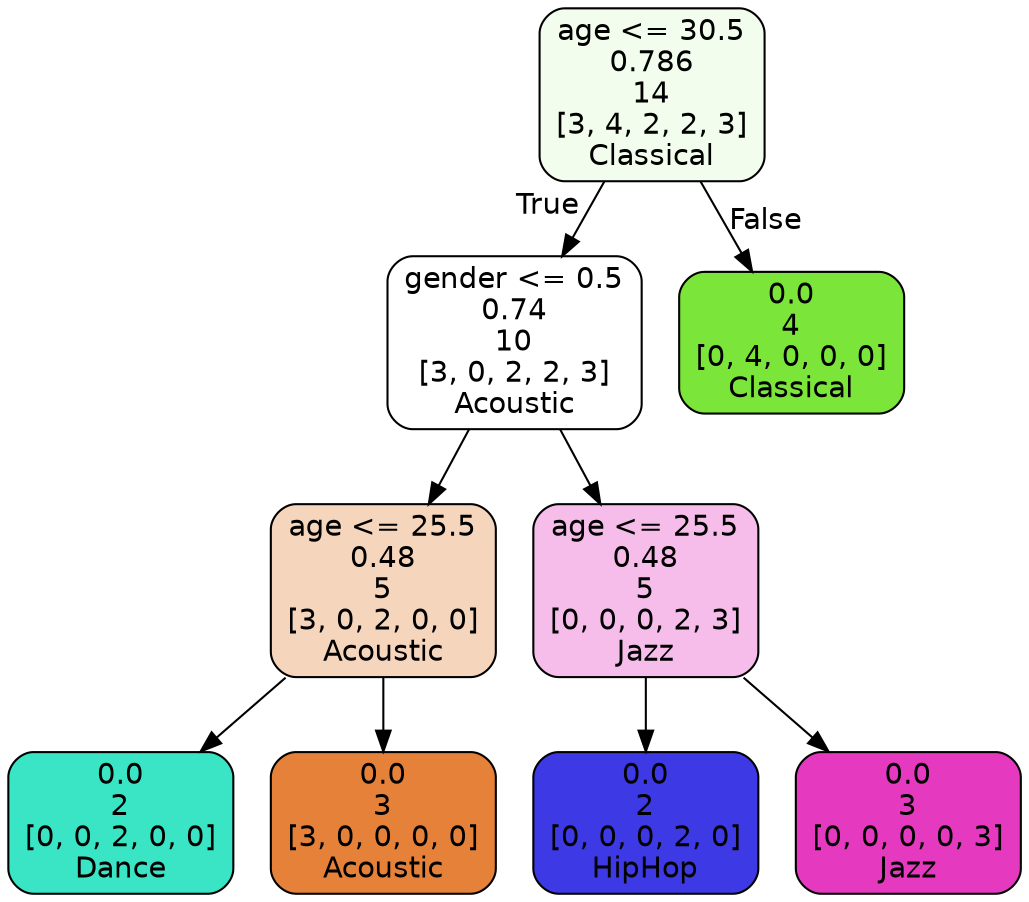 digraph Tree {
node [shape=box, style="filled, rounded", color="black", fontname=helvetica] ;
edge [fontname=helvetica] ;
0 [label="age <= 30.5\n0.786\n14\n[3, 4, 2, 2, 3]\nClassical", fillcolor="#f3fded"] ;
1 [label="gender <= 0.5\n0.74\n10\n[3, 0, 2, 2, 3]\nAcoustic", fillcolor="#ffffff"] ;
0 -> 1 [labeldistance=2.5, labelangle=45, headlabel="True"] ;
2 [label="age <= 25.5\n0.48\n5\n[3, 0, 2, 0, 0]\nAcoustic", fillcolor="#f6d5bd"] ;
1 -> 2 ;
3 [label="0.0\n2\n[0, 0, 2, 0, 0]\nDance", fillcolor="#39e5c5"] ;
2 -> 3 ;
4 [label="0.0\n3\n[3, 0, 0, 0, 0]\nAcoustic", fillcolor="#e58139"] ;
2 -> 4 ;
5 [label="age <= 25.5\n0.48\n5\n[0, 0, 0, 2, 3]\nJazz", fillcolor="#f6bdea"] ;
1 -> 5 ;
6 [label="0.0\n2\n[0, 0, 0, 2, 0]\nHipHop", fillcolor="#3c39e5"] ;
5 -> 6 ;
7 [label="0.0\n3\n[0, 0, 0, 0, 3]\nJazz", fillcolor="#e539c0"] ;
5 -> 7 ;
8 [label="0.0\n4\n[0, 4, 0, 0, 0]\nClassical", fillcolor="#7be539"] ;
0 -> 8 [labeldistance=2.5, labelangle=-45, headlabel="False"] ;
}